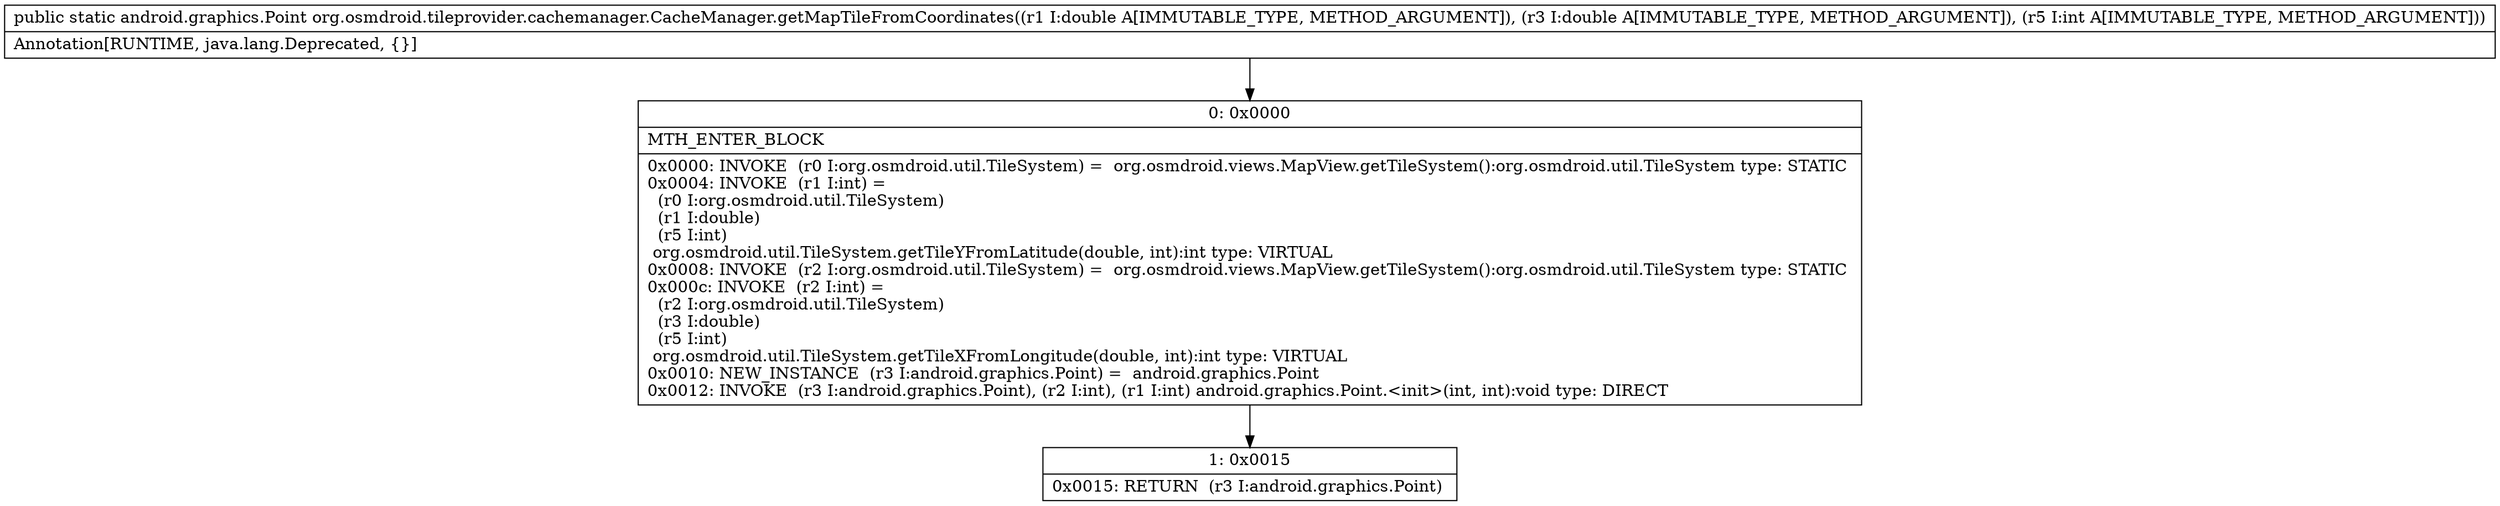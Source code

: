 digraph "CFG fororg.osmdroid.tileprovider.cachemanager.CacheManager.getMapTileFromCoordinates(DDI)Landroid\/graphics\/Point;" {
Node_0 [shape=record,label="{0\:\ 0x0000|MTH_ENTER_BLOCK\l|0x0000: INVOKE  (r0 I:org.osmdroid.util.TileSystem) =  org.osmdroid.views.MapView.getTileSystem():org.osmdroid.util.TileSystem type: STATIC \l0x0004: INVOKE  (r1 I:int) = \l  (r0 I:org.osmdroid.util.TileSystem)\l  (r1 I:double)\l  (r5 I:int)\l org.osmdroid.util.TileSystem.getTileYFromLatitude(double, int):int type: VIRTUAL \l0x0008: INVOKE  (r2 I:org.osmdroid.util.TileSystem) =  org.osmdroid.views.MapView.getTileSystem():org.osmdroid.util.TileSystem type: STATIC \l0x000c: INVOKE  (r2 I:int) = \l  (r2 I:org.osmdroid.util.TileSystem)\l  (r3 I:double)\l  (r5 I:int)\l org.osmdroid.util.TileSystem.getTileXFromLongitude(double, int):int type: VIRTUAL \l0x0010: NEW_INSTANCE  (r3 I:android.graphics.Point) =  android.graphics.Point \l0x0012: INVOKE  (r3 I:android.graphics.Point), (r2 I:int), (r1 I:int) android.graphics.Point.\<init\>(int, int):void type: DIRECT \l}"];
Node_1 [shape=record,label="{1\:\ 0x0015|0x0015: RETURN  (r3 I:android.graphics.Point) \l}"];
MethodNode[shape=record,label="{public static android.graphics.Point org.osmdroid.tileprovider.cachemanager.CacheManager.getMapTileFromCoordinates((r1 I:double A[IMMUTABLE_TYPE, METHOD_ARGUMENT]), (r3 I:double A[IMMUTABLE_TYPE, METHOD_ARGUMENT]), (r5 I:int A[IMMUTABLE_TYPE, METHOD_ARGUMENT]))  | Annotation[RUNTIME, java.lang.Deprecated, \{\}]\l}"];
MethodNode -> Node_0;
Node_0 -> Node_1;
}

